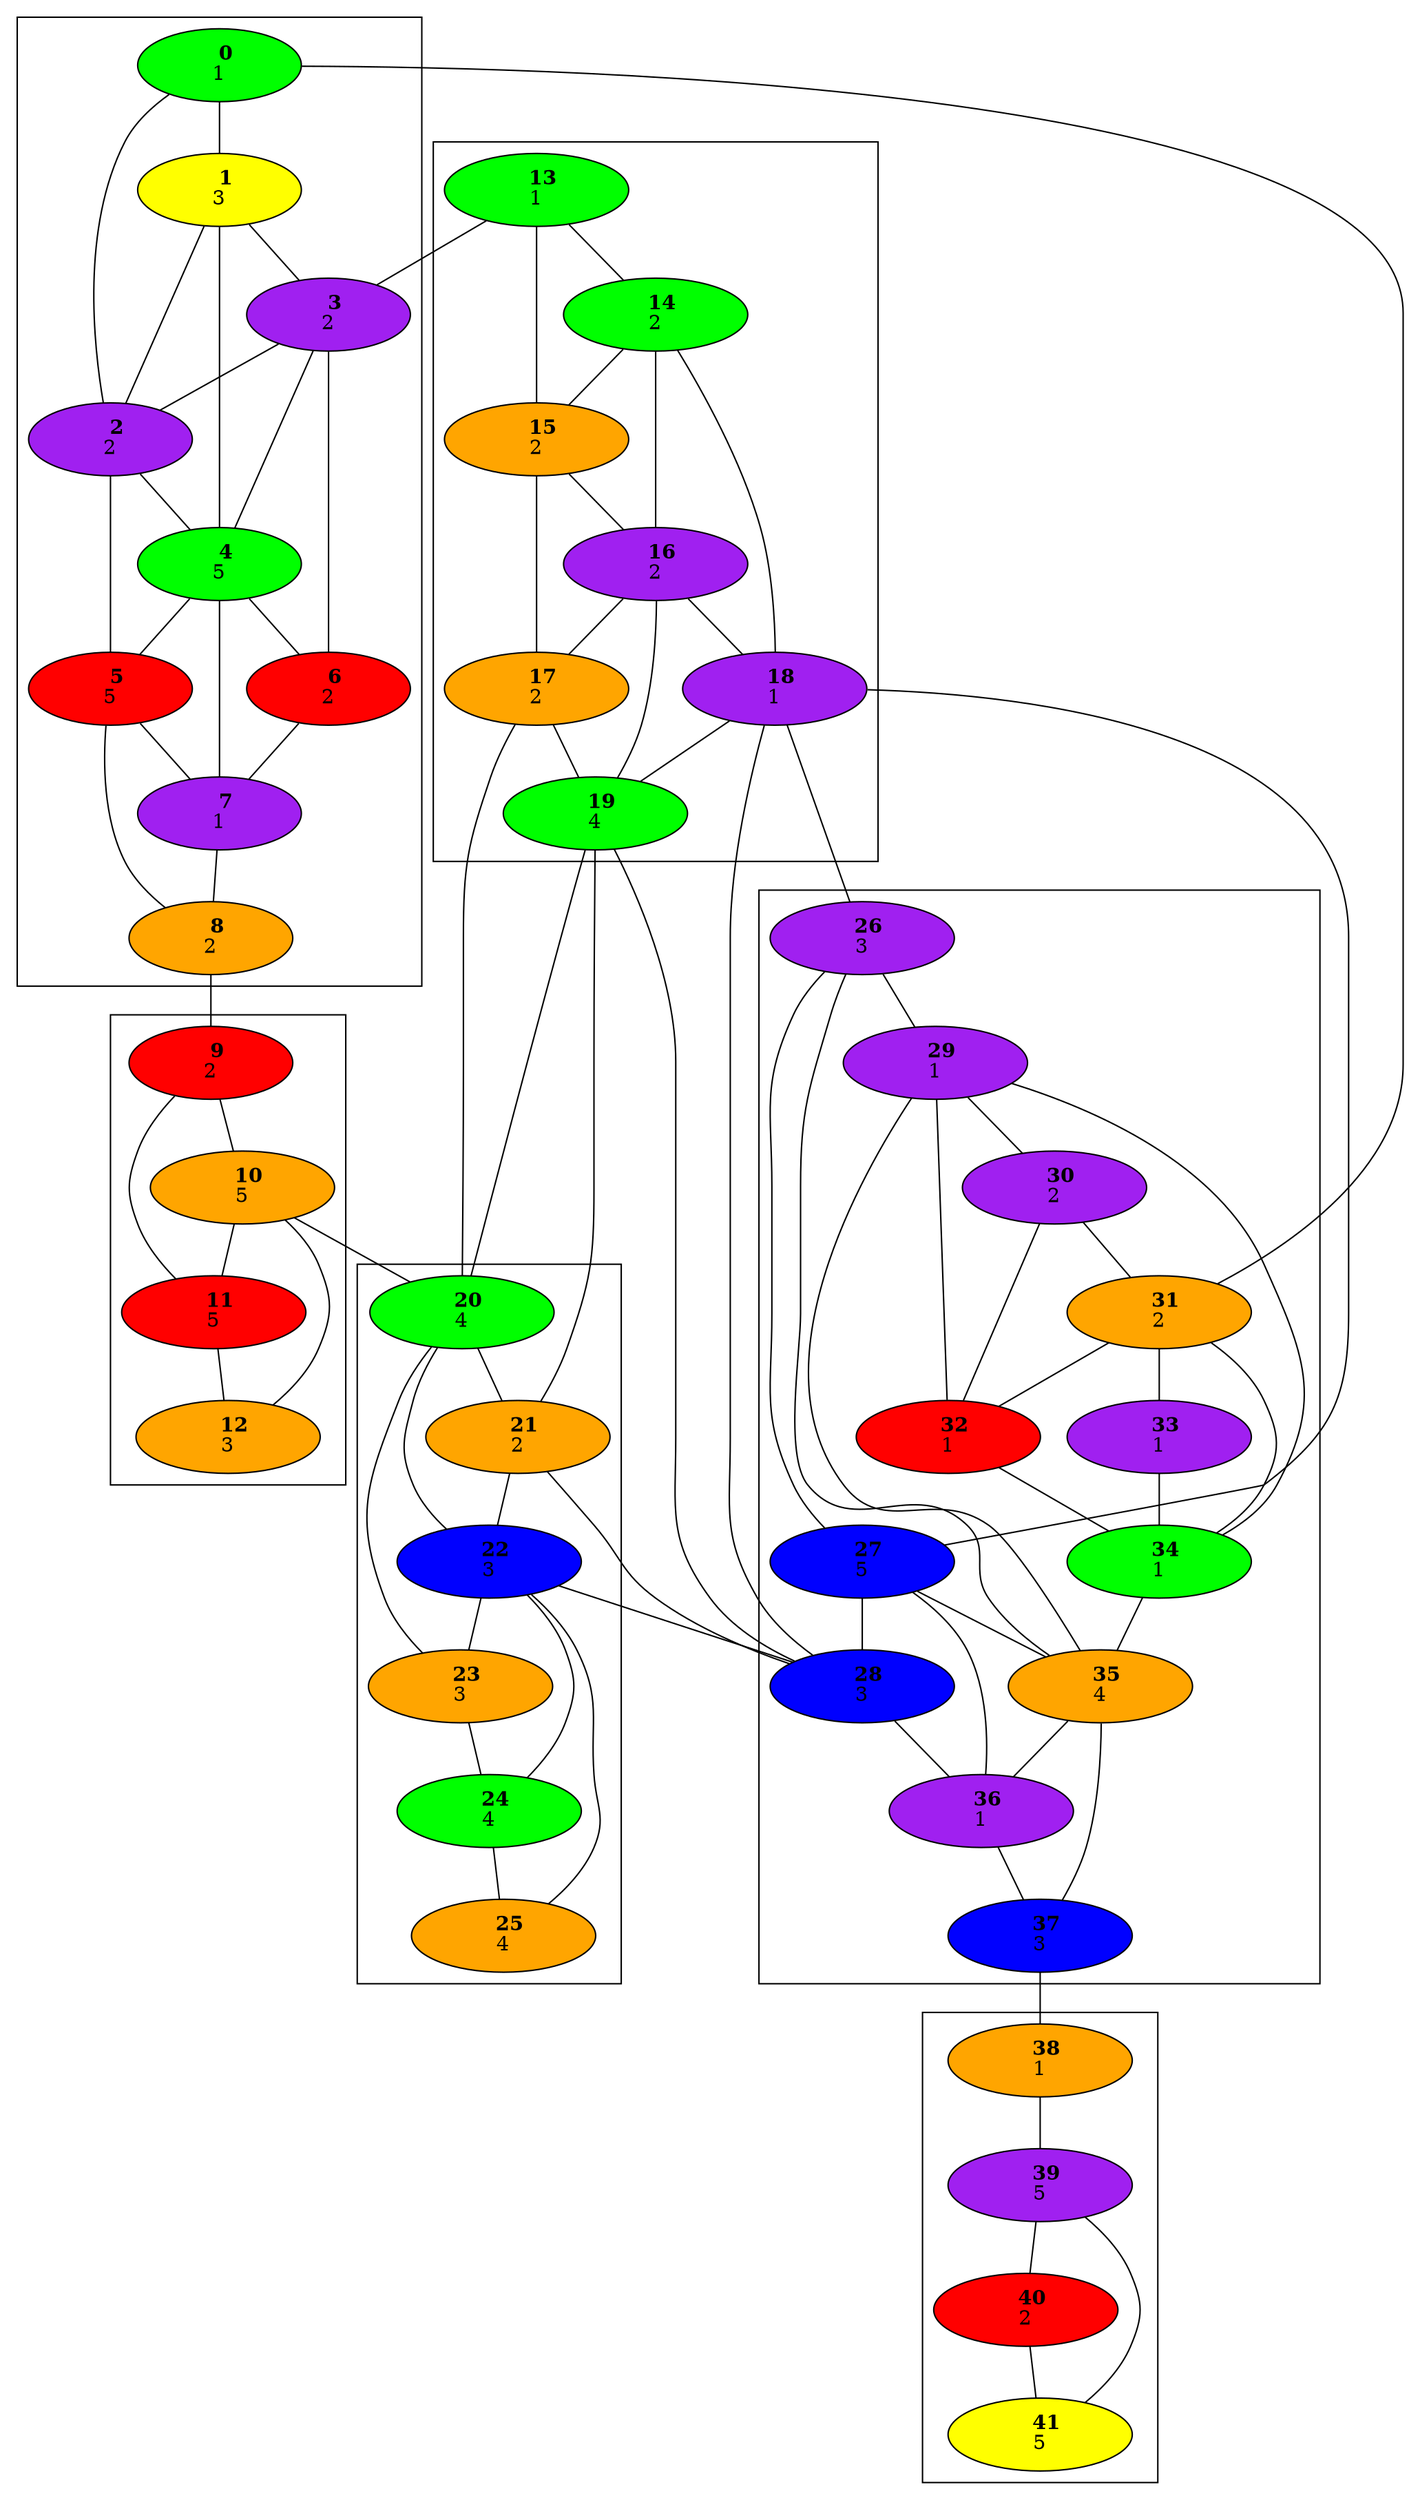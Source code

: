 graph {
	subgraph cluster0 {
		0
		1
		2
		3
		4
		5
		6
		7
		8
	}
	subgraph cluster1 {
		9
		10
		11
		12
	}
	subgraph cluster2 {
		13
		14
		15
		16
		17
		18
		19
	}
	subgraph cluster3 {
		20
		21
		22
		23
		24
		25
	}
	subgraph cluster4 {
		26
		27
		28
		29
		30
		31
		32
		33
		34
		35
		36
		37
	}
	subgraph cluster5 {
		38
		39
		40
		41
	}
	0 -- 1
	0 -- 2
	0 -- 31
	1 -- 2
	1 -- 3
	1 -- 4
	2 -- 4
	2 -- 5
	3 -- 2
	3 -- 4
	3 -- 6
	4 -- 5
	4 -- 6
	4 -- 7
	5 -- 7
	5 -- 8
	6 -- 7
	7 -- 8
	8 -- 9
	9 -- 10
	9 -- 11
	10 -- 11
	10 -- 12
	10 -- 20
	11 -- 12
	13 -- 3
	13 -- 14
	13 -- 15
	14 -- 15
	14 -- 16
	14 -- 18
	15 -- 16
	15 -- 17
	16 -- 17
	16 -- 18
	16 -- 19
	17 -- 19
	17 -- 20
	18 -- 19
	18 -- 26
	18 -- 27
	18 -- 28
	19 -- 20
	19 -- 21
	19 -- 28
	20 -- 21
	20 -- 22
	20 -- 23
	21 -- 22
	21 -- 28
	22 -- 23
	22 -- 24
	22 -- 25
	22 -- 28
	23 -- 24
	24 -- 25
	26 -- 27
	26 -- 29
	26 -- 35
	27 -- 28
	27 -- 35
	27 -- 36
	28 -- 36
	29 -- 30
	29 -- 32
	29 -- 34
	29 -- 35
	30 -- 31
	30 -- 32
	31 -- 32
	31 -- 33
	31 -- 34
	32 -- 34
	33 -- 34
	34 -- 35
	35 -- 36
	35 -- 37
	36 -- 37
	37 -- 38
	38 -- 39
	39 -- 40
	39 -- 41
	40 -- 41
	0 [fillcolor=green style=filled]
	1 [fillcolor=yellow style=filled]
	2 [fillcolor=purple style=filled]
	3 [fillcolor=purple style=filled]
	4 [fillcolor=green style=filled]
	5 [fillcolor=red style=filled]
	6 [fillcolor=red style=filled]
	7 [fillcolor=purple style=filled]
	8 [fillcolor=orange style=filled]
	9 [fillcolor=red style=filled]
	10 [fillcolor=orange style=filled]
	11 [fillcolor=red style=filled]
	12 [fillcolor=orange style=filled]
	13 [fillcolor=green style=filled]
	14 [fillcolor=green style=filled]
	15 [fillcolor=orange style=filled]
	16 [fillcolor=purple style=filled]
	17 [fillcolor=orange style=filled]
	18 [fillcolor=purple style=filled]
	19 [fillcolor=green style=filled]
	20 [fillcolor=green style=filled]
	21 [fillcolor=orange style=filled]
	22 [fillcolor=blue style=filled]
	23 [fillcolor=orange style=filled]
	24 [fillcolor=green style=filled]
	25 [fillcolor=orange style=filled]
	26 [fillcolor=purple style=filled]
	27 [fillcolor=blue style=filled]
	28 [fillcolor=blue style=filled]
	29 [fillcolor=purple style=filled]
	30 [fillcolor=purple style=filled]
	31 [fillcolor=orange style=filled]
	32 [fillcolor=red style=filled]
	33 [fillcolor=purple style=filled]
	34 [fillcolor=green style=filled]
	35 [fillcolor=orange style=filled]
	36 [fillcolor=purple style=filled]
	37 [fillcolor=blue style=filled]
	38 [fillcolor=orange style=filled]
	39 [fillcolor=purple style=filled]
	40 [fillcolor=red style=filled]
	41 [fillcolor=yellow style=filled]
	0 [label=< <b>      0    </b> <br/>1>]
	1 [label=< <b>      1    </b> <br/>3>]
	2 [label=< <b>      2    </b> <br/>2>]
	3 [label=< <b>      3    </b> <br/>2>]
	4 [label=< <b>      4    </b> <br/>5>]
	5 [label=< <b>      5    </b> <br/>5>]
	6 [label=< <b>      6    </b> <br/>2>]
	7 [label=< <b>      7    </b> <br/>1>]
	8 [label=< <b>      8    </b> <br/>2>]
	9 [label=< <b>      9    </b> <br/>2>]
	10 [label=< <b>      10    </b> <br/>5>]
	11 [label=< <b>      11    </b> <br/>5>]
	12 [label=< <b>      12    </b> <br/>3>]
	13 [label=< <b>      13    </b> <br/>1>]
	14 [label=< <b>      14    </b> <br/>2>]
	15 [label=< <b>      15    </b> <br/>2>]
	16 [label=< <b>      16    </b> <br/>2>]
	17 [label=< <b>      17    </b> <br/>2>]
	18 [label=< <b>      18    </b> <br/>1>]
	19 [label=< <b>      19    </b> <br/>4>]
	20 [label=< <b>      20    </b> <br/>4>]
	21 [label=< <b>      21    </b> <br/>2>]
	22 [label=< <b>      22    </b> <br/>3>]
	23 [label=< <b>      23    </b> <br/>3>]
	24 [label=< <b>      24    </b> <br/>4>]
	25 [label=< <b>      25    </b> <br/>4>]
	26 [label=< <b>      26    </b> <br/>3>]
	27 [label=< <b>      27    </b> <br/>5>]
	28 [label=< <b>      28    </b> <br/>3>]
	29 [label=< <b>      29    </b> <br/>1>]
	30 [label=< <b>      30    </b> <br/>2>]
	31 [label=< <b>      31    </b> <br/>2>]
	32 [label=< <b>      32    </b> <br/>1>]
	33 [label=< <b>      33    </b> <br/>1>]
	34 [label=< <b>      34    </b> <br/>1>]
	35 [label=< <b>      35    </b> <br/>4>]
	36 [label=< <b>      36    </b> <br/>1>]
	37 [label=< <b>      37    </b> <br/>3>]
	38 [label=< <b>      38    </b> <br/>1>]
	39 [label=< <b>      39    </b> <br/>5>]
	40 [label=< <b>      40    </b> <br/>2>]
	41 [label=< <b>      41    </b> <br/>5>]
}
